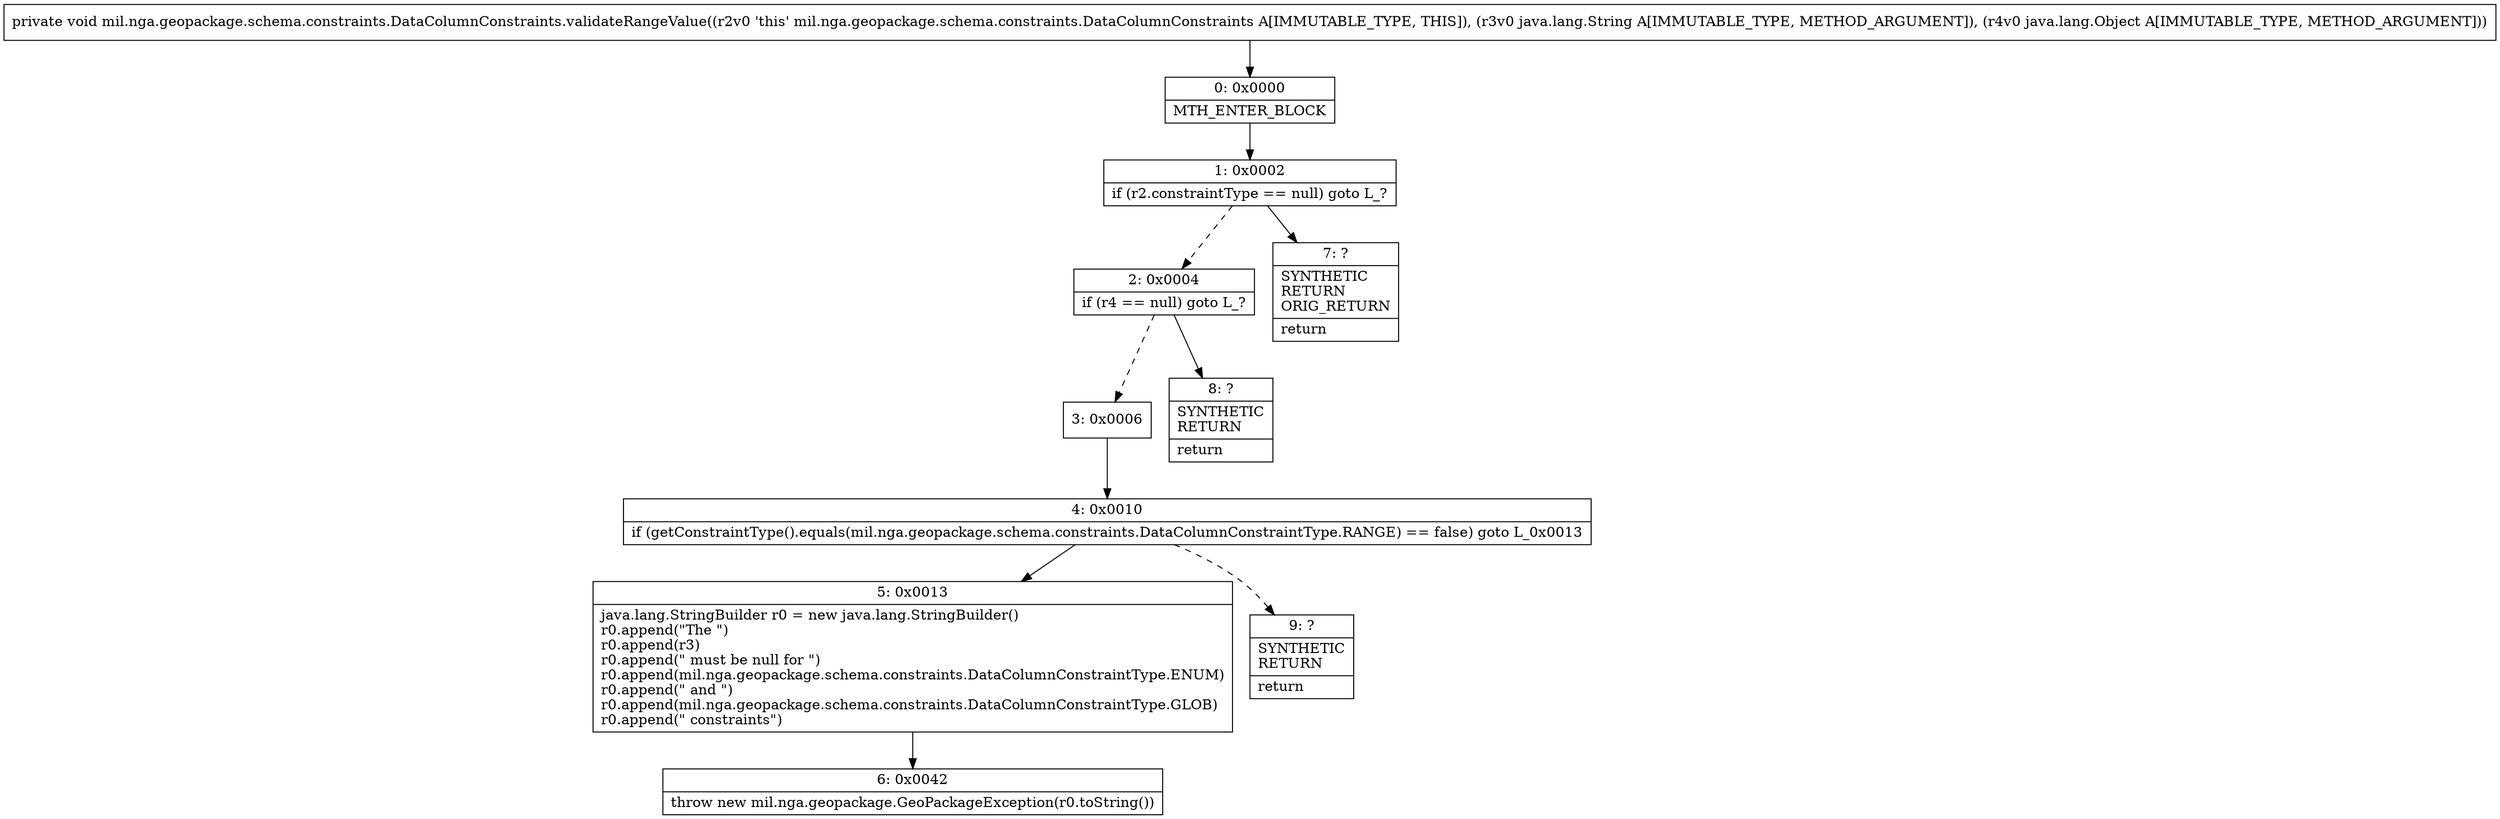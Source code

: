 digraph "CFG formil.nga.geopackage.schema.constraints.DataColumnConstraints.validateRangeValue(Ljava\/lang\/String;Ljava\/lang\/Object;)V" {
Node_0 [shape=record,label="{0\:\ 0x0000|MTH_ENTER_BLOCK\l}"];
Node_1 [shape=record,label="{1\:\ 0x0002|if (r2.constraintType == null) goto L_?\l}"];
Node_2 [shape=record,label="{2\:\ 0x0004|if (r4 == null) goto L_?\l}"];
Node_3 [shape=record,label="{3\:\ 0x0006}"];
Node_4 [shape=record,label="{4\:\ 0x0010|if (getConstraintType().equals(mil.nga.geopackage.schema.constraints.DataColumnConstraintType.RANGE) == false) goto L_0x0013\l}"];
Node_5 [shape=record,label="{5\:\ 0x0013|java.lang.StringBuilder r0 = new java.lang.StringBuilder()\lr0.append(\"The \")\lr0.append(r3)\lr0.append(\" must be null for \")\lr0.append(mil.nga.geopackage.schema.constraints.DataColumnConstraintType.ENUM)\lr0.append(\" and \")\lr0.append(mil.nga.geopackage.schema.constraints.DataColumnConstraintType.GLOB)\lr0.append(\" constraints\")\l}"];
Node_6 [shape=record,label="{6\:\ 0x0042|throw new mil.nga.geopackage.GeoPackageException(r0.toString())\l}"];
Node_7 [shape=record,label="{7\:\ ?|SYNTHETIC\lRETURN\lORIG_RETURN\l|return\l}"];
Node_8 [shape=record,label="{8\:\ ?|SYNTHETIC\lRETURN\l|return\l}"];
Node_9 [shape=record,label="{9\:\ ?|SYNTHETIC\lRETURN\l|return\l}"];
MethodNode[shape=record,label="{private void mil.nga.geopackage.schema.constraints.DataColumnConstraints.validateRangeValue((r2v0 'this' mil.nga.geopackage.schema.constraints.DataColumnConstraints A[IMMUTABLE_TYPE, THIS]), (r3v0 java.lang.String A[IMMUTABLE_TYPE, METHOD_ARGUMENT]), (r4v0 java.lang.Object A[IMMUTABLE_TYPE, METHOD_ARGUMENT])) }"];
MethodNode -> Node_0;
Node_0 -> Node_1;
Node_1 -> Node_2[style=dashed];
Node_1 -> Node_7;
Node_2 -> Node_3[style=dashed];
Node_2 -> Node_8;
Node_3 -> Node_4;
Node_4 -> Node_5;
Node_4 -> Node_9[style=dashed];
Node_5 -> Node_6;
}

